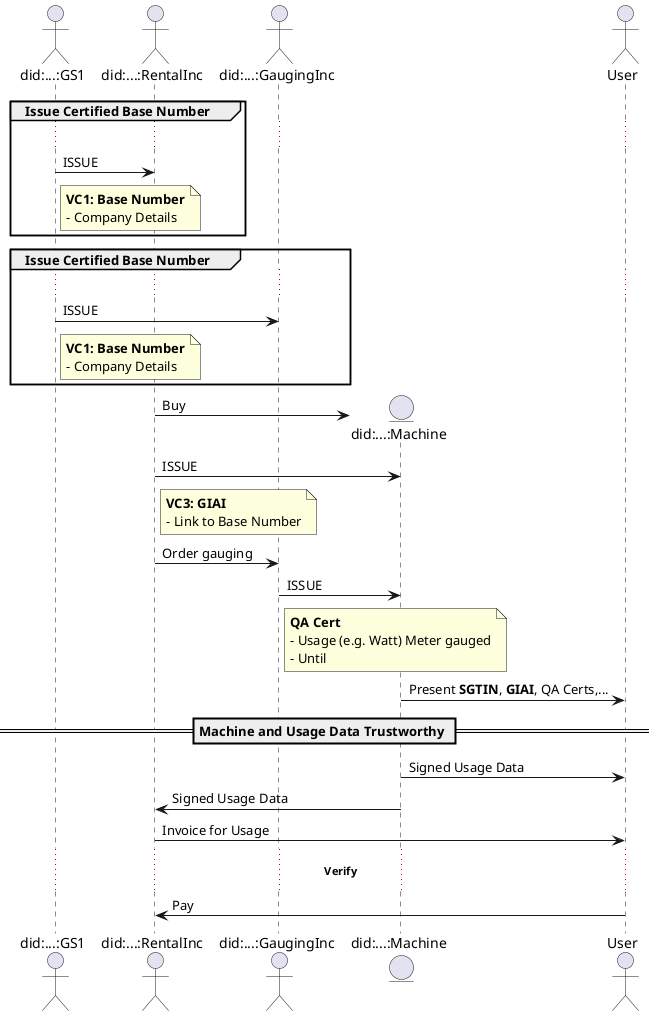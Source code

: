 @startuml
skinparam responseMessageBelowArrow true

actor "did:...:GS1" as GS1
actor "did:...:RentalInc" as Rent
actor "did:...:GaugingInc" as TUV
entity "did:...:Machine" as Machine
actor User

group Issue Certified Base Number
...
GS1 -> Rent: ISSUE
    note right of GS1
        <b>VC1: Base Number</b>
        - Company Details
    end note
end

group Issue Certified Base Number
...
GS1 -> TUV: ISSUE
    note right of GS1
        <b>VC1: Base Number</b>
        - Company Details
    end note
end


Rent -> Machine ** : Buy

Rent -> Machine : ISSUE
note right of Rent
    <b>VC3: GIAI</b>
    - Link to Base Number
end note

Rent -> TUV : Order gauging
TUV -> Machine:ISSUE
note right of TUV
    <b>QA Cert</b>
    - Usage (e.g. Watt) Meter gauged
    - Until
end note


Machine -> User : Present <b>SGTIN</b>, <b>GIAI</b>, QA Certs,...

== Machine and Usage Data Trustworthy ==

Machine -> User : Signed Usage Data
Machine -> Rent : Signed Usage Data

Rent -> User: Invoice for Usage

... <b>Verify</b> ...
User -> Rent: Pay


@enduml